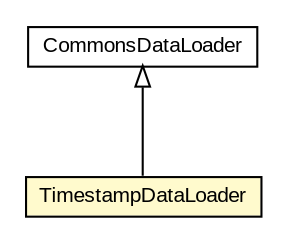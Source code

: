 #!/usr/local/bin/dot
#
# Class diagram 
# Generated by UMLGraph version R5_6-24-gf6e263 (http://www.umlgraph.org/)
#

digraph G {
	edge [fontname="arial",fontsize=10,labelfontname="arial",labelfontsize=10];
	node [fontname="arial",fontsize=10,shape=plaintext];
	nodesep=0.25;
	ranksep=0.5;
	// eu.europa.esig.dss.client.http.commons.TimestampDataLoader
	c722280 [label=<<table title="eu.europa.esig.dss.client.http.commons.TimestampDataLoader" border="0" cellborder="1" cellspacing="0" cellpadding="2" port="p" bgcolor="lemonChiffon" href="./TimestampDataLoader.html">
		<tr><td><table border="0" cellspacing="0" cellpadding="1">
<tr><td align="center" balign="center"> TimestampDataLoader </td></tr>
		</table></td></tr>
		</table>>, URL="./TimestampDataLoader.html", fontname="arial", fontcolor="black", fontsize=10.0];
	// eu.europa.esig.dss.client.http.commons.CommonsDataLoader
	c722284 [label=<<table title="eu.europa.esig.dss.client.http.commons.CommonsDataLoader" border="0" cellborder="1" cellspacing="0" cellpadding="2" port="p" href="./CommonsDataLoader.html">
		<tr><td><table border="0" cellspacing="0" cellpadding="1">
<tr><td align="center" balign="center"> CommonsDataLoader </td></tr>
		</table></td></tr>
		</table>>, URL="./CommonsDataLoader.html", fontname="arial", fontcolor="black", fontsize=10.0];
	//eu.europa.esig.dss.client.http.commons.TimestampDataLoader extends eu.europa.esig.dss.client.http.commons.CommonsDataLoader
	c722284:p -> c722280:p [dir=back,arrowtail=empty];
}

